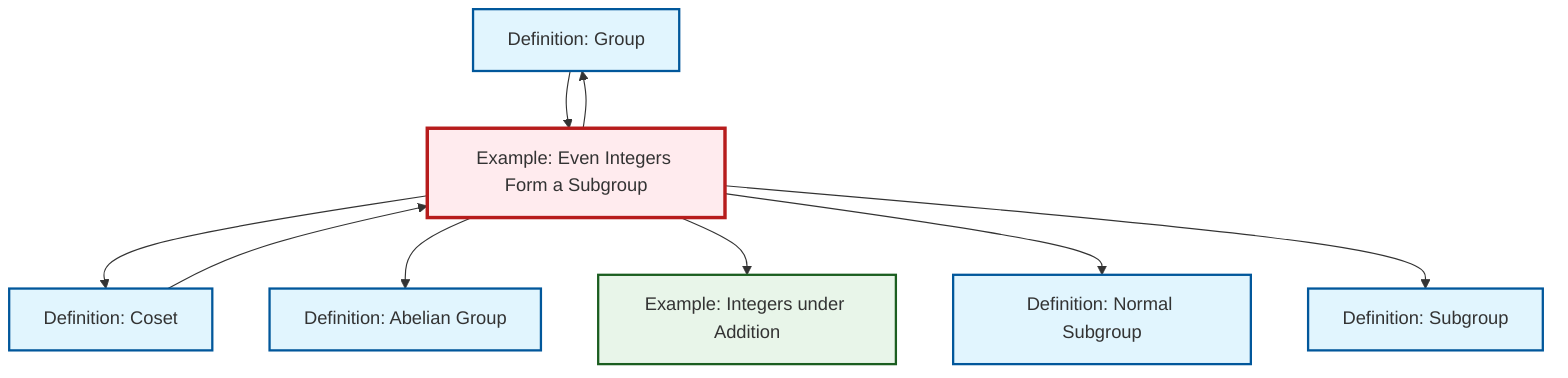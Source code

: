 graph TD
    classDef definition fill:#e1f5fe,stroke:#01579b,stroke-width:2px
    classDef theorem fill:#f3e5f5,stroke:#4a148c,stroke-width:2px
    classDef axiom fill:#fff3e0,stroke:#e65100,stroke-width:2px
    classDef example fill:#e8f5e9,stroke:#1b5e20,stroke-width:2px
    classDef current fill:#ffebee,stroke:#b71c1c,stroke-width:3px
    def-normal-subgroup["Definition: Normal Subgroup"]:::definition
    def-abelian-group["Definition: Abelian Group"]:::definition
    ex-integers-addition["Example: Integers under Addition"]:::example
    def-group["Definition: Group"]:::definition
    def-subgroup["Definition: Subgroup"]:::definition
    def-coset["Definition: Coset"]:::definition
    ex-even-integers-subgroup["Example: Even Integers Form a Subgroup"]:::example
    def-coset --> ex-even-integers-subgroup
    def-group --> ex-even-integers-subgroup
    ex-even-integers-subgroup --> def-coset
    ex-even-integers-subgroup --> def-group
    ex-even-integers-subgroup --> def-abelian-group
    ex-even-integers-subgroup --> ex-integers-addition
    ex-even-integers-subgroup --> def-normal-subgroup
    ex-even-integers-subgroup --> def-subgroup
    class ex-even-integers-subgroup current